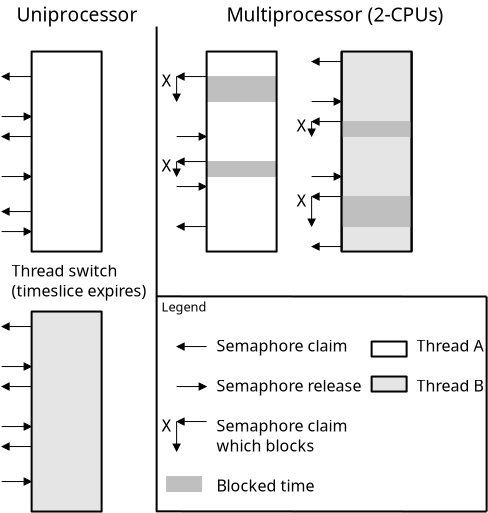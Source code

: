 <?xml version="1.0" encoding="UTF-8"?>
<dia:diagram xmlns:dia="http://www.lysator.liu.se/~alla/dia/">
  <dia:layer name="Background" visible="true">
    <dia:object type="Standard - Box" version="0" id="O0">
      <dia:attribute name="obj_pos">
        <dia:point val="12.5,7.5"/>
      </dia:attribute>
      <dia:attribute name="obj_bb">
        <dia:rectangle val="12.5,7.5;16,8.75"/>
      </dia:attribute>
      <dia:attribute name="elem_corner">
        <dia:point val="12.5,7.5"/>
      </dia:attribute>
      <dia:attribute name="elem_width">
        <dia:real val="3.5"/>
      </dia:attribute>
      <dia:attribute name="elem_height">
        <dia:real val="1.25"/>
      </dia:attribute>
      <dia:attribute name="border_width">
        <dia:real val="0"/>
      </dia:attribute>
      <dia:attribute name="border_color">
        <dia:color val="#bfbfbf"/>
      </dia:attribute>
      <dia:attribute name="inner_color">
        <dia:color val="#bfbfbf"/>
      </dia:attribute>
      <dia:attribute name="show_background">
        <dia:boolean val="true"/>
      </dia:attribute>
      <dia:attribute name="corner_radius">
        <dia:real val="1.175e-39"/>
      </dia:attribute>
    </dia:object>
    <dia:object type="Standard - Box" version="0" id="O1">
      <dia:attribute name="obj_pos">
        <dia:point val="3.75,6.25"/>
      </dia:attribute>
      <dia:attribute name="obj_bb">
        <dia:rectangle val="3.7,6.2;7.3,16.3"/>
      </dia:attribute>
      <dia:attribute name="elem_corner">
        <dia:point val="3.75,6.25"/>
      </dia:attribute>
      <dia:attribute name="elem_width">
        <dia:real val="3.5"/>
      </dia:attribute>
      <dia:attribute name="elem_height">
        <dia:real val="10"/>
      </dia:attribute>
      <dia:attribute name="inner_color">
        <dia:color val="#e5e5e5"/>
      </dia:attribute>
      <dia:attribute name="show_background">
        <dia:boolean val="false"/>
      </dia:attribute>
      <dia:attribute name="corner_radius">
        <dia:real val="1.175e-39"/>
      </dia:attribute>
    </dia:object>
    <dia:object type="Standard - Box" version="0" id="O2">
      <dia:attribute name="obj_pos">
        <dia:point val="3.75,19.25"/>
      </dia:attribute>
      <dia:attribute name="obj_bb">
        <dia:rectangle val="3.7,19.2;7.3,29.3"/>
      </dia:attribute>
      <dia:attribute name="elem_corner">
        <dia:point val="3.75,19.25"/>
      </dia:attribute>
      <dia:attribute name="elem_width">
        <dia:real val="3.5"/>
      </dia:attribute>
      <dia:attribute name="elem_height">
        <dia:real val="10"/>
      </dia:attribute>
      <dia:attribute name="inner_color">
        <dia:color val="#e5e5e5"/>
      </dia:attribute>
      <dia:attribute name="show_background">
        <dia:boolean val="true"/>
      </dia:attribute>
      <dia:attribute name="corner_radius">
        <dia:real val="1.175e-39"/>
      </dia:attribute>
    </dia:object>
    <dia:object type="Standard - Line" version="0" id="O3">
      <dia:attribute name="obj_pos">
        <dia:point val="3.75,7.5"/>
      </dia:attribute>
      <dia:attribute name="obj_bb">
        <dia:rectangle val="2.225,7.15;3.775,7.85"/>
      </dia:attribute>
      <dia:attribute name="conn_endpoints">
        <dia:point val="3.75,7.5"/>
        <dia:point val="2.25,7.5"/>
      </dia:attribute>
      <dia:attribute name="numcp">
        <dia:int val="1"/>
      </dia:attribute>
      <dia:attribute name="line_width">
        <dia:real val="0.05"/>
      </dia:attribute>
      <dia:attribute name="end_arrow">
        <dia:enum val="3"/>
      </dia:attribute>
      <dia:attribute name="end_arrow_length">
        <dia:real val="0.35"/>
      </dia:attribute>
      <dia:attribute name="end_arrow_width">
        <dia:real val="0.35"/>
      </dia:attribute>
    </dia:object>
    <dia:object type="Standard - Line" version="0" id="O4">
      <dia:attribute name="obj_pos">
        <dia:point val="2.25,9.5"/>
      </dia:attribute>
      <dia:attribute name="obj_bb">
        <dia:rectangle val="2.225,9.15;3.775,9.85"/>
      </dia:attribute>
      <dia:attribute name="conn_endpoints">
        <dia:point val="2.25,9.5"/>
        <dia:point val="3.75,9.5"/>
      </dia:attribute>
      <dia:attribute name="numcp">
        <dia:int val="1"/>
      </dia:attribute>
      <dia:attribute name="line_width">
        <dia:real val="0.05"/>
      </dia:attribute>
      <dia:attribute name="end_arrow">
        <dia:enum val="3"/>
      </dia:attribute>
      <dia:attribute name="end_arrow_length">
        <dia:real val="0.35"/>
      </dia:attribute>
      <dia:attribute name="end_arrow_width">
        <dia:real val="0.35"/>
      </dia:attribute>
    </dia:object>
    <dia:object type="Standard - Line" version="0" id="O5">
      <dia:attribute name="obj_pos">
        <dia:point val="3.75,10.5"/>
      </dia:attribute>
      <dia:attribute name="obj_bb">
        <dia:rectangle val="2.225,10.15;3.775,10.85"/>
      </dia:attribute>
      <dia:attribute name="conn_endpoints">
        <dia:point val="3.75,10.5"/>
        <dia:point val="2.25,10.5"/>
      </dia:attribute>
      <dia:attribute name="numcp">
        <dia:int val="1"/>
      </dia:attribute>
      <dia:attribute name="line_width">
        <dia:real val="0.05"/>
      </dia:attribute>
      <dia:attribute name="end_arrow">
        <dia:enum val="3"/>
      </dia:attribute>
      <dia:attribute name="end_arrow_length">
        <dia:real val="0.35"/>
      </dia:attribute>
      <dia:attribute name="end_arrow_width">
        <dia:real val="0.35"/>
      </dia:attribute>
    </dia:object>
    <dia:object type="Standard - Line" version="0" id="O6">
      <dia:attribute name="obj_pos">
        <dia:point val="2.25,12.5"/>
      </dia:attribute>
      <dia:attribute name="obj_bb">
        <dia:rectangle val="2.225,12.15;3.775,12.85"/>
      </dia:attribute>
      <dia:attribute name="conn_endpoints">
        <dia:point val="2.25,12.5"/>
        <dia:point val="3.75,12.5"/>
      </dia:attribute>
      <dia:attribute name="numcp">
        <dia:int val="1"/>
      </dia:attribute>
      <dia:attribute name="line_width">
        <dia:real val="0.05"/>
      </dia:attribute>
      <dia:attribute name="end_arrow">
        <dia:enum val="3"/>
      </dia:attribute>
      <dia:attribute name="end_arrow_length">
        <dia:real val="0.35"/>
      </dia:attribute>
      <dia:attribute name="end_arrow_width">
        <dia:real val="0.35"/>
      </dia:attribute>
    </dia:object>
    <dia:object type="Standard - Line" version="0" id="O7">
      <dia:attribute name="obj_pos">
        <dia:point val="3.75,14.25"/>
      </dia:attribute>
      <dia:attribute name="obj_bb">
        <dia:rectangle val="2.225,13.9;3.775,14.6"/>
      </dia:attribute>
      <dia:attribute name="conn_endpoints">
        <dia:point val="3.75,14.25"/>
        <dia:point val="2.25,14.25"/>
      </dia:attribute>
      <dia:attribute name="numcp">
        <dia:int val="1"/>
      </dia:attribute>
      <dia:attribute name="line_width">
        <dia:real val="0.05"/>
      </dia:attribute>
      <dia:attribute name="end_arrow">
        <dia:enum val="3"/>
      </dia:attribute>
      <dia:attribute name="end_arrow_length">
        <dia:real val="0.35"/>
      </dia:attribute>
      <dia:attribute name="end_arrow_width">
        <dia:real val="0.35"/>
      </dia:attribute>
    </dia:object>
    <dia:object type="Standard - Line" version="0" id="O8">
      <dia:attribute name="obj_pos">
        <dia:point val="10,5"/>
      </dia:attribute>
      <dia:attribute name="obj_bb">
        <dia:rectangle val="9.95,4.95;10.05,29.3"/>
      </dia:attribute>
      <dia:attribute name="conn_endpoints">
        <dia:point val="10,5"/>
        <dia:point val="10,29.25"/>
      </dia:attribute>
      <dia:attribute name="numcp">
        <dia:int val="1"/>
      </dia:attribute>
    </dia:object>
    <dia:object type="Standard - Line" version="0" id="O9">
      <dia:attribute name="obj_pos">
        <dia:point val="3.75,20"/>
      </dia:attribute>
      <dia:attribute name="obj_bb">
        <dia:rectangle val="2.225,19.65;3.775,20.35"/>
      </dia:attribute>
      <dia:attribute name="conn_endpoints">
        <dia:point val="3.75,20"/>
        <dia:point val="2.25,20"/>
      </dia:attribute>
      <dia:attribute name="numcp">
        <dia:int val="1"/>
      </dia:attribute>
      <dia:attribute name="line_width">
        <dia:real val="0.05"/>
      </dia:attribute>
      <dia:attribute name="end_arrow">
        <dia:enum val="3"/>
      </dia:attribute>
      <dia:attribute name="end_arrow_length">
        <dia:real val="0.35"/>
      </dia:attribute>
      <dia:attribute name="end_arrow_width">
        <dia:real val="0.35"/>
      </dia:attribute>
    </dia:object>
    <dia:object type="Standard - Line" version="0" id="O10">
      <dia:attribute name="obj_pos">
        <dia:point val="2.25,22"/>
      </dia:attribute>
      <dia:attribute name="obj_bb">
        <dia:rectangle val="2.225,21.65;3.775,22.35"/>
      </dia:attribute>
      <dia:attribute name="conn_endpoints">
        <dia:point val="2.25,22"/>
        <dia:point val="3.75,22"/>
      </dia:attribute>
      <dia:attribute name="numcp">
        <dia:int val="1"/>
      </dia:attribute>
      <dia:attribute name="line_width">
        <dia:real val="0.05"/>
      </dia:attribute>
      <dia:attribute name="end_arrow">
        <dia:enum val="3"/>
      </dia:attribute>
      <dia:attribute name="end_arrow_length">
        <dia:real val="0.35"/>
      </dia:attribute>
      <dia:attribute name="end_arrow_width">
        <dia:real val="0.35"/>
      </dia:attribute>
    </dia:object>
    <dia:object type="Standard - Line" version="0" id="O11">
      <dia:attribute name="obj_pos">
        <dia:point val="3.75,23"/>
      </dia:attribute>
      <dia:attribute name="obj_bb">
        <dia:rectangle val="2.225,22.65;3.775,23.35"/>
      </dia:attribute>
      <dia:attribute name="conn_endpoints">
        <dia:point val="3.75,23"/>
        <dia:point val="2.25,23"/>
      </dia:attribute>
      <dia:attribute name="numcp">
        <dia:int val="1"/>
      </dia:attribute>
      <dia:attribute name="line_width">
        <dia:real val="0.05"/>
      </dia:attribute>
      <dia:attribute name="end_arrow">
        <dia:enum val="3"/>
      </dia:attribute>
      <dia:attribute name="end_arrow_length">
        <dia:real val="0.35"/>
      </dia:attribute>
      <dia:attribute name="end_arrow_width">
        <dia:real val="0.35"/>
      </dia:attribute>
    </dia:object>
    <dia:object type="Standard - Line" version="0" id="O12">
      <dia:attribute name="obj_pos">
        <dia:point val="2.25,25"/>
      </dia:attribute>
      <dia:attribute name="obj_bb">
        <dia:rectangle val="2.225,24.65;3.775,25.35"/>
      </dia:attribute>
      <dia:attribute name="conn_endpoints">
        <dia:point val="2.25,25"/>
        <dia:point val="3.75,25"/>
      </dia:attribute>
      <dia:attribute name="numcp">
        <dia:int val="1"/>
      </dia:attribute>
      <dia:attribute name="line_width">
        <dia:real val="0.05"/>
      </dia:attribute>
      <dia:attribute name="end_arrow">
        <dia:enum val="3"/>
      </dia:attribute>
      <dia:attribute name="end_arrow_length">
        <dia:real val="0.35"/>
      </dia:attribute>
      <dia:attribute name="end_arrow_width">
        <dia:real val="0.35"/>
      </dia:attribute>
    </dia:object>
    <dia:object type="Standard - Line" version="0" id="O13">
      <dia:attribute name="obj_pos">
        <dia:point val="3.75,26"/>
      </dia:attribute>
      <dia:attribute name="obj_bb">
        <dia:rectangle val="2.225,25.65;3.775,26.35"/>
      </dia:attribute>
      <dia:attribute name="conn_endpoints">
        <dia:point val="3.75,26"/>
        <dia:point val="2.25,26"/>
      </dia:attribute>
      <dia:attribute name="numcp">
        <dia:int val="1"/>
      </dia:attribute>
      <dia:attribute name="line_width">
        <dia:real val="0.05"/>
      </dia:attribute>
      <dia:attribute name="end_arrow">
        <dia:enum val="3"/>
      </dia:attribute>
      <dia:attribute name="end_arrow_length">
        <dia:real val="0.35"/>
      </dia:attribute>
      <dia:attribute name="end_arrow_width">
        <dia:real val="0.35"/>
      </dia:attribute>
    </dia:object>
    <dia:object type="Standard - Box" version="0" id="O14">
      <dia:attribute name="obj_pos">
        <dia:point val="19.25,6.25"/>
      </dia:attribute>
      <dia:attribute name="obj_bb">
        <dia:rectangle val="19.2,6.2;22.8,16.3"/>
      </dia:attribute>
      <dia:attribute name="elem_corner">
        <dia:point val="19.25,6.25"/>
      </dia:attribute>
      <dia:attribute name="elem_width">
        <dia:real val="3.5"/>
      </dia:attribute>
      <dia:attribute name="elem_height">
        <dia:real val="10"/>
      </dia:attribute>
      <dia:attribute name="inner_color">
        <dia:color val="#e5e5e5"/>
      </dia:attribute>
      <dia:attribute name="show_background">
        <dia:boolean val="true"/>
      </dia:attribute>
      <dia:attribute name="corner_radius">
        <dia:real val="1.175e-39"/>
      </dia:attribute>
    </dia:object>
    <dia:object type="Standard - Line" version="0" id="O15">
      <dia:attribute name="obj_pos">
        <dia:point val="12.5,7.5"/>
      </dia:attribute>
      <dia:attribute name="obj_bb">
        <dia:rectangle val="10.975,7.15;12.525,7.85"/>
      </dia:attribute>
      <dia:attribute name="conn_endpoints">
        <dia:point val="12.5,7.5"/>
        <dia:point val="11,7.5"/>
      </dia:attribute>
      <dia:attribute name="numcp">
        <dia:int val="1"/>
      </dia:attribute>
      <dia:attribute name="line_width">
        <dia:real val="0.05"/>
      </dia:attribute>
      <dia:attribute name="end_arrow">
        <dia:enum val="3"/>
      </dia:attribute>
      <dia:attribute name="end_arrow_length">
        <dia:real val="0.35"/>
      </dia:attribute>
      <dia:attribute name="end_arrow_width">
        <dia:real val="0.35"/>
      </dia:attribute>
    </dia:object>
    <dia:object type="Standard - Line" version="0" id="O16">
      <dia:attribute name="obj_pos">
        <dia:point val="11,10.5"/>
      </dia:attribute>
      <dia:attribute name="obj_bb">
        <dia:rectangle val="10.975,10.15;12.525,10.85"/>
      </dia:attribute>
      <dia:attribute name="conn_endpoints">
        <dia:point val="11,10.5"/>
        <dia:point val="12.5,10.5"/>
      </dia:attribute>
      <dia:attribute name="numcp">
        <dia:int val="1"/>
      </dia:attribute>
      <dia:attribute name="line_width">
        <dia:real val="0.05"/>
      </dia:attribute>
      <dia:attribute name="end_arrow">
        <dia:enum val="3"/>
      </dia:attribute>
      <dia:attribute name="end_arrow_length">
        <dia:real val="0.35"/>
      </dia:attribute>
      <dia:attribute name="end_arrow_width">
        <dia:real val="0.35"/>
      </dia:attribute>
    </dia:object>
    <dia:object type="Standard - Line" version="0" id="O17">
      <dia:attribute name="obj_pos">
        <dia:point val="12.5,11.75"/>
      </dia:attribute>
      <dia:attribute name="obj_bb">
        <dia:rectangle val="10.975,11.4;12.525,12.1"/>
      </dia:attribute>
      <dia:attribute name="conn_endpoints">
        <dia:point val="12.5,11.75"/>
        <dia:point val="11,11.75"/>
      </dia:attribute>
      <dia:attribute name="numcp">
        <dia:int val="1"/>
      </dia:attribute>
      <dia:attribute name="line_width">
        <dia:real val="0.05"/>
      </dia:attribute>
      <dia:attribute name="end_arrow">
        <dia:enum val="3"/>
      </dia:attribute>
      <dia:attribute name="end_arrow_length">
        <dia:real val="0.35"/>
      </dia:attribute>
      <dia:attribute name="end_arrow_width">
        <dia:real val="0.35"/>
      </dia:attribute>
    </dia:object>
    <dia:object type="Standard - Line" version="0" id="O18">
      <dia:attribute name="obj_pos">
        <dia:point val="11,13"/>
      </dia:attribute>
      <dia:attribute name="obj_bb">
        <dia:rectangle val="10.975,12.65;12.525,13.35"/>
      </dia:attribute>
      <dia:attribute name="conn_endpoints">
        <dia:point val="11,13"/>
        <dia:point val="12.5,13"/>
      </dia:attribute>
      <dia:attribute name="numcp">
        <dia:int val="1"/>
      </dia:attribute>
      <dia:attribute name="line_width">
        <dia:real val="0.05"/>
      </dia:attribute>
      <dia:attribute name="end_arrow">
        <dia:enum val="3"/>
      </dia:attribute>
      <dia:attribute name="end_arrow_length">
        <dia:real val="0.35"/>
      </dia:attribute>
      <dia:attribute name="end_arrow_width">
        <dia:real val="0.35"/>
      </dia:attribute>
    </dia:object>
    <dia:object type="Standard - Line" version="0" id="O19">
      <dia:attribute name="obj_pos">
        <dia:point val="12.5,15"/>
      </dia:attribute>
      <dia:attribute name="obj_bb">
        <dia:rectangle val="10.975,14.65;12.525,15.35"/>
      </dia:attribute>
      <dia:attribute name="conn_endpoints">
        <dia:point val="12.5,15"/>
        <dia:point val="11,15"/>
      </dia:attribute>
      <dia:attribute name="numcp">
        <dia:int val="1"/>
      </dia:attribute>
      <dia:attribute name="line_width">
        <dia:real val="0.05"/>
      </dia:attribute>
      <dia:attribute name="end_arrow">
        <dia:enum val="3"/>
      </dia:attribute>
      <dia:attribute name="end_arrow_length">
        <dia:real val="0.35"/>
      </dia:attribute>
      <dia:attribute name="end_arrow_width">
        <dia:real val="0.35"/>
      </dia:attribute>
    </dia:object>
    <dia:object type="Standard - Line" version="0" id="O20">
      <dia:attribute name="obj_pos">
        <dia:point val="19.25,6.75"/>
      </dia:attribute>
      <dia:attribute name="obj_bb">
        <dia:rectangle val="17.725,6.4;19.275,7.1"/>
      </dia:attribute>
      <dia:attribute name="conn_endpoints">
        <dia:point val="19.25,6.75"/>
        <dia:point val="17.75,6.75"/>
      </dia:attribute>
      <dia:attribute name="numcp">
        <dia:int val="1"/>
      </dia:attribute>
      <dia:attribute name="line_width">
        <dia:real val="0.05"/>
      </dia:attribute>
      <dia:attribute name="end_arrow">
        <dia:enum val="3"/>
      </dia:attribute>
      <dia:attribute name="end_arrow_length">
        <dia:real val="0.35"/>
      </dia:attribute>
      <dia:attribute name="end_arrow_width">
        <dia:real val="0.35"/>
      </dia:attribute>
    </dia:object>
    <dia:object type="Standard - Line" version="0" id="O21">
      <dia:attribute name="obj_pos">
        <dia:point val="17.75,8.75"/>
      </dia:attribute>
      <dia:attribute name="obj_bb">
        <dia:rectangle val="17.725,8.4;19.275,9.1"/>
      </dia:attribute>
      <dia:attribute name="conn_endpoints">
        <dia:point val="17.75,8.75"/>
        <dia:point val="19.25,8.75"/>
      </dia:attribute>
      <dia:attribute name="numcp">
        <dia:int val="1"/>
      </dia:attribute>
      <dia:attribute name="line_width">
        <dia:real val="0.05"/>
      </dia:attribute>
      <dia:attribute name="end_arrow">
        <dia:enum val="3"/>
      </dia:attribute>
      <dia:attribute name="end_arrow_length">
        <dia:real val="0.35"/>
      </dia:attribute>
      <dia:attribute name="end_arrow_width">
        <dia:real val="0.35"/>
      </dia:attribute>
    </dia:object>
    <dia:object type="Standard - Line" version="0" id="O22">
      <dia:attribute name="obj_pos">
        <dia:point val="19.25,9.75"/>
      </dia:attribute>
      <dia:attribute name="obj_bb">
        <dia:rectangle val="17.725,9.4;19.275,10.1"/>
      </dia:attribute>
      <dia:attribute name="conn_endpoints">
        <dia:point val="19.25,9.75"/>
        <dia:point val="17.75,9.75"/>
      </dia:attribute>
      <dia:attribute name="numcp">
        <dia:int val="1"/>
      </dia:attribute>
      <dia:attribute name="line_width">
        <dia:real val="0.05"/>
      </dia:attribute>
      <dia:attribute name="end_arrow">
        <dia:enum val="3"/>
      </dia:attribute>
      <dia:attribute name="end_arrow_length">
        <dia:real val="0.35"/>
      </dia:attribute>
      <dia:attribute name="end_arrow_width">
        <dia:real val="0.35"/>
      </dia:attribute>
    </dia:object>
    <dia:object type="Standard - Line" version="0" id="O23">
      <dia:attribute name="obj_pos">
        <dia:point val="17.75,12.5"/>
      </dia:attribute>
      <dia:attribute name="obj_bb">
        <dia:rectangle val="17.725,12.15;19.275,12.85"/>
      </dia:attribute>
      <dia:attribute name="conn_endpoints">
        <dia:point val="17.75,12.5"/>
        <dia:point val="19.25,12.5"/>
      </dia:attribute>
      <dia:attribute name="numcp">
        <dia:int val="1"/>
      </dia:attribute>
      <dia:attribute name="line_width">
        <dia:real val="0.05"/>
      </dia:attribute>
      <dia:attribute name="end_arrow">
        <dia:enum val="3"/>
      </dia:attribute>
      <dia:attribute name="end_arrow_length">
        <dia:real val="0.35"/>
      </dia:attribute>
      <dia:attribute name="end_arrow_width">
        <dia:real val="0.35"/>
      </dia:attribute>
    </dia:object>
    <dia:object type="Standard - Line" version="0" id="O24">
      <dia:attribute name="obj_pos">
        <dia:point val="19.25,13.5"/>
      </dia:attribute>
      <dia:attribute name="obj_bb">
        <dia:rectangle val="17.725,13.15;19.275,13.85"/>
      </dia:attribute>
      <dia:attribute name="conn_endpoints">
        <dia:point val="19.25,13.5"/>
        <dia:point val="17.75,13.5"/>
      </dia:attribute>
      <dia:attribute name="numcp">
        <dia:int val="1"/>
      </dia:attribute>
      <dia:attribute name="line_width">
        <dia:real val="0.05"/>
      </dia:attribute>
      <dia:attribute name="end_arrow">
        <dia:enum val="3"/>
      </dia:attribute>
      <dia:attribute name="end_arrow_length">
        <dia:real val="0.35"/>
      </dia:attribute>
      <dia:attribute name="end_arrow_width">
        <dia:real val="0.35"/>
      </dia:attribute>
    </dia:object>
    <dia:object type="Standard - Line" version="0" id="O25">
      <dia:attribute name="obj_pos">
        <dia:point val="19.25,16"/>
      </dia:attribute>
      <dia:attribute name="obj_bb">
        <dia:rectangle val="17.725,15.65;19.275,16.35"/>
      </dia:attribute>
      <dia:attribute name="conn_endpoints">
        <dia:point val="19.25,16"/>
        <dia:point val="17.75,16"/>
      </dia:attribute>
      <dia:attribute name="numcp">
        <dia:int val="1"/>
      </dia:attribute>
      <dia:attribute name="line_width">
        <dia:real val="0.05"/>
      </dia:attribute>
      <dia:attribute name="end_arrow">
        <dia:enum val="3"/>
      </dia:attribute>
      <dia:attribute name="end_arrow_length">
        <dia:real val="0.35"/>
      </dia:attribute>
      <dia:attribute name="end_arrow_width">
        <dia:real val="0.35"/>
      </dia:attribute>
    </dia:object>
    <dia:object type="Standard - Line" version="0" id="O26">
      <dia:attribute name="obj_pos">
        <dia:point val="11,7.5"/>
      </dia:attribute>
      <dia:attribute name="obj_bb">
        <dia:rectangle val="10.65,7.475;11.35,8.775"/>
      </dia:attribute>
      <dia:attribute name="conn_endpoints">
        <dia:point val="11,7.5"/>
        <dia:point val="11,8.75"/>
      </dia:attribute>
      <dia:attribute name="numcp">
        <dia:int val="1"/>
      </dia:attribute>
      <dia:attribute name="line_width">
        <dia:real val="0.05"/>
      </dia:attribute>
      <dia:attribute name="end_arrow">
        <dia:enum val="3"/>
      </dia:attribute>
      <dia:attribute name="end_arrow_length">
        <dia:real val="0.35"/>
      </dia:attribute>
      <dia:attribute name="end_arrow_width">
        <dia:real val="0.35"/>
      </dia:attribute>
    </dia:object>
    <dia:object type="Standard - Line" version="0" id="O27">
      <dia:attribute name="obj_pos">
        <dia:point val="17.75,9.75"/>
      </dia:attribute>
      <dia:attribute name="obj_bb">
        <dia:rectangle val="17.4,9.725;18.1,10.525"/>
      </dia:attribute>
      <dia:attribute name="conn_endpoints">
        <dia:point val="17.75,9.75"/>
        <dia:point val="17.75,10.5"/>
      </dia:attribute>
      <dia:attribute name="numcp">
        <dia:int val="1"/>
      </dia:attribute>
      <dia:attribute name="line_width">
        <dia:real val="0.05"/>
      </dia:attribute>
      <dia:attribute name="end_arrow">
        <dia:enum val="3"/>
      </dia:attribute>
      <dia:attribute name="end_arrow_length">
        <dia:real val="0.35"/>
      </dia:attribute>
      <dia:attribute name="end_arrow_width">
        <dia:real val="0.35"/>
      </dia:attribute>
    </dia:object>
    <dia:object type="Standard - Text" version="0" id="O28">
      <dia:attribute name="obj_pos">
        <dia:point val="10.25,12.25"/>
      </dia:attribute>
      <dia:attribute name="obj_bb">
        <dia:rectangle val="10.227,11.527;10.7,12.795"/>
      </dia:attribute>
      <dia:attribute name="text">
        <dia:composite type="text">
          <dia:attribute name="string">
            <dia:string>#X#</dia:string>
          </dia:attribute>
          <dia:attribute name="font">
            <dia:font family="monospace" style="0" name="Courier"/>
          </dia:attribute>
          <dia:attribute name="height">
            <dia:real val="1"/>
          </dia:attribute>
          <dia:attribute name="pos">
            <dia:point val="10.25,12.25"/>
          </dia:attribute>
          <dia:attribute name="color">
            <dia:color val="#000000"/>
          </dia:attribute>
          <dia:attribute name="alignment">
            <dia:enum val="0"/>
          </dia:attribute>
        </dia:composite>
      </dia:attribute>
    </dia:object>
    <dia:object type="Standard - Line" version="0" id="O29">
      <dia:attribute name="obj_pos">
        <dia:point val="11,11.75"/>
      </dia:attribute>
      <dia:attribute name="obj_bb">
        <dia:rectangle val="10.65,11.725;11.35,12.525"/>
      </dia:attribute>
      <dia:attribute name="conn_endpoints">
        <dia:point val="11,11.75"/>
        <dia:point val="11,12.5"/>
      </dia:attribute>
      <dia:attribute name="numcp">
        <dia:int val="1"/>
      </dia:attribute>
      <dia:attribute name="line_width">
        <dia:real val="0.05"/>
      </dia:attribute>
      <dia:attribute name="end_arrow">
        <dia:enum val="3"/>
      </dia:attribute>
      <dia:attribute name="end_arrow_length">
        <dia:real val="0.35"/>
      </dia:attribute>
      <dia:attribute name="end_arrow_width">
        <dia:real val="0.35"/>
      </dia:attribute>
    </dia:object>
    <dia:object type="Standard - Line" version="0" id="O30">
      <dia:attribute name="obj_pos">
        <dia:point val="17.75,13.5"/>
      </dia:attribute>
      <dia:attribute name="obj_bb">
        <dia:rectangle val="17.4,13.475;18.1,15.025"/>
      </dia:attribute>
      <dia:attribute name="conn_endpoints">
        <dia:point val="17.75,13.5"/>
        <dia:point val="17.75,15"/>
      </dia:attribute>
      <dia:attribute name="numcp">
        <dia:int val="1"/>
      </dia:attribute>
      <dia:attribute name="line_width">
        <dia:real val="0.05"/>
      </dia:attribute>
      <dia:attribute name="end_arrow">
        <dia:enum val="3"/>
      </dia:attribute>
      <dia:attribute name="end_arrow_length">
        <dia:real val="0.35"/>
      </dia:attribute>
      <dia:attribute name="end_arrow_width">
        <dia:real val="0.35"/>
      </dia:attribute>
    </dia:object>
    <dia:object type="Standard - Box" version="0" id="O31">
      <dia:attribute name="obj_pos">
        <dia:point val="12.5,11.75"/>
      </dia:attribute>
      <dia:attribute name="obj_bb">
        <dia:rectangle val="12.5,11.75;16,12.5"/>
      </dia:attribute>
      <dia:attribute name="elem_corner">
        <dia:point val="12.5,11.75"/>
      </dia:attribute>
      <dia:attribute name="elem_width">
        <dia:real val="3.5"/>
      </dia:attribute>
      <dia:attribute name="elem_height">
        <dia:real val="0.75"/>
      </dia:attribute>
      <dia:attribute name="border_width">
        <dia:real val="0"/>
      </dia:attribute>
      <dia:attribute name="border_color">
        <dia:color val="#bfbfbf"/>
      </dia:attribute>
      <dia:attribute name="inner_color">
        <dia:color val="#bfbfbf"/>
      </dia:attribute>
      <dia:attribute name="show_background">
        <dia:boolean val="true"/>
      </dia:attribute>
      <dia:attribute name="corner_radius">
        <dia:real val="1.175e-39"/>
      </dia:attribute>
    </dia:object>
    <dia:object type="Standard - Box" version="0" id="O32">
      <dia:attribute name="obj_pos">
        <dia:point val="19.25,9.75"/>
      </dia:attribute>
      <dia:attribute name="obj_bb">
        <dia:rectangle val="19.25,9.75;22.75,10.5"/>
      </dia:attribute>
      <dia:attribute name="elem_corner">
        <dia:point val="19.25,9.75"/>
      </dia:attribute>
      <dia:attribute name="elem_width">
        <dia:real val="3.5"/>
      </dia:attribute>
      <dia:attribute name="elem_height">
        <dia:real val="0.75"/>
      </dia:attribute>
      <dia:attribute name="border_width">
        <dia:real val="0"/>
      </dia:attribute>
      <dia:attribute name="border_color">
        <dia:color val="#bfbfbf"/>
      </dia:attribute>
      <dia:attribute name="inner_color">
        <dia:color val="#bfbfbf"/>
      </dia:attribute>
      <dia:attribute name="show_background">
        <dia:boolean val="true"/>
      </dia:attribute>
      <dia:attribute name="corner_radius">
        <dia:real val="1.175e-39"/>
      </dia:attribute>
    </dia:object>
    <dia:object type="Standard - Box" version="0" id="O33">
      <dia:attribute name="obj_pos">
        <dia:point val="19.25,13.5"/>
      </dia:attribute>
      <dia:attribute name="obj_bb">
        <dia:rectangle val="19.25,13.5;22.75,15"/>
      </dia:attribute>
      <dia:attribute name="elem_corner">
        <dia:point val="19.25,13.5"/>
      </dia:attribute>
      <dia:attribute name="elem_width">
        <dia:real val="3.5"/>
      </dia:attribute>
      <dia:attribute name="elem_height">
        <dia:real val="1.5"/>
      </dia:attribute>
      <dia:attribute name="border_width">
        <dia:real val="0"/>
      </dia:attribute>
      <dia:attribute name="border_color">
        <dia:color val="#bfbfbf"/>
      </dia:attribute>
      <dia:attribute name="inner_color">
        <dia:color val="#bfbfbf"/>
      </dia:attribute>
      <dia:attribute name="show_background">
        <dia:boolean val="true"/>
      </dia:attribute>
      <dia:attribute name="corner_radius">
        <dia:real val="1.175e-39"/>
      </dia:attribute>
    </dia:object>
    <dia:object type="Standard - Line" version="0" id="O34">
      <dia:attribute name="obj_pos">
        <dia:point val="2.25,15.25"/>
      </dia:attribute>
      <dia:attribute name="obj_bb">
        <dia:rectangle val="2.225,14.9;3.775,15.6"/>
      </dia:attribute>
      <dia:attribute name="conn_endpoints">
        <dia:point val="2.25,15.25"/>
        <dia:point val="3.75,15.25"/>
      </dia:attribute>
      <dia:attribute name="numcp">
        <dia:int val="1"/>
      </dia:attribute>
      <dia:attribute name="line_width">
        <dia:real val="0.05"/>
      </dia:attribute>
      <dia:attribute name="end_arrow">
        <dia:enum val="3"/>
      </dia:attribute>
      <dia:attribute name="end_arrow_length">
        <dia:real val="0.35"/>
      </dia:attribute>
      <dia:attribute name="end_arrow_width">
        <dia:real val="0.35"/>
      </dia:attribute>
    </dia:object>
    <dia:object type="Standard - Line" version="0" id="O35">
      <dia:attribute name="obj_pos">
        <dia:point val="2.25,27.75"/>
      </dia:attribute>
      <dia:attribute name="obj_bb">
        <dia:rectangle val="2.225,27.4;3.775,28.1"/>
      </dia:attribute>
      <dia:attribute name="conn_endpoints">
        <dia:point val="2.25,27.75"/>
        <dia:point val="3.75,27.75"/>
      </dia:attribute>
      <dia:attribute name="numcp">
        <dia:int val="1"/>
      </dia:attribute>
      <dia:attribute name="line_width">
        <dia:real val="0.05"/>
      </dia:attribute>
      <dia:attribute name="end_arrow">
        <dia:enum val="3"/>
      </dia:attribute>
      <dia:attribute name="end_arrow_length">
        <dia:real val="0.35"/>
      </dia:attribute>
      <dia:attribute name="end_arrow_width">
        <dia:real val="0.35"/>
      </dia:attribute>
    </dia:object>
    <dia:object type="Standard - Text" version="0" id="O36">
      <dia:attribute name="obj_pos">
        <dia:point val="3,4.75"/>
      </dia:attribute>
      <dia:attribute name="obj_bb">
        <dia:rectangle val="3,3.873;8.777,5.405"/>
      </dia:attribute>
      <dia:attribute name="text">
        <dia:composite type="text">
          <dia:attribute name="string">
            <dia:string>#Uniprocessor#</dia:string>
          </dia:attribute>
          <dia:attribute name="font">
            <dia:font family="sans" style="0" name="Helvetica"/>
          </dia:attribute>
          <dia:attribute name="height">
            <dia:real val="1.2"/>
          </dia:attribute>
          <dia:attribute name="pos">
            <dia:point val="3,4.75"/>
          </dia:attribute>
          <dia:attribute name="color">
            <dia:color val="#000000"/>
          </dia:attribute>
          <dia:attribute name="alignment">
            <dia:enum val="0"/>
          </dia:attribute>
        </dia:composite>
      </dia:attribute>
    </dia:object>
    <dia:object type="Standard - Text" version="0" id="O37">
      <dia:attribute name="obj_pos">
        <dia:point val="13.5,4.75"/>
      </dia:attribute>
      <dia:attribute name="obj_bb">
        <dia:rectangle val="13.5,3.873;24.177,5.405"/>
      </dia:attribute>
      <dia:attribute name="text">
        <dia:composite type="text">
          <dia:attribute name="string">
            <dia:string>#Multiprocessor (2-CPUs)#</dia:string>
          </dia:attribute>
          <dia:attribute name="font">
            <dia:font family="sans" style="0" name="Helvetica"/>
          </dia:attribute>
          <dia:attribute name="height">
            <dia:real val="1.2"/>
          </dia:attribute>
          <dia:attribute name="pos">
            <dia:point val="13.5,4.75"/>
          </dia:attribute>
          <dia:attribute name="color">
            <dia:color val="#000000"/>
          </dia:attribute>
          <dia:attribute name="alignment">
            <dia:enum val="0"/>
          </dia:attribute>
        </dia:composite>
      </dia:attribute>
    </dia:object>
    <dia:object type="Standard - Line" version="0" id="O38">
      <dia:attribute name="obj_pos">
        <dia:point val="26.5,18.5"/>
      </dia:attribute>
      <dia:attribute name="obj_bb">
        <dia:rectangle val="9.92,18.44;26.55,18.55"/>
      </dia:attribute>
      <dia:attribute name="conn_endpoints">
        <dia:point val="26.5,18.5"/>
        <dia:point val="9.97,18.49"/>
      </dia:attribute>
      <dia:attribute name="numcp">
        <dia:int val="1"/>
      </dia:attribute>
    </dia:object>
    <dia:object type="Standard - Line" version="0" id="O39">
      <dia:attribute name="obj_pos">
        <dia:point val="12.5,21"/>
      </dia:attribute>
      <dia:attribute name="obj_bb">
        <dia:rectangle val="10.975,20.65;12.525,21.35"/>
      </dia:attribute>
      <dia:attribute name="conn_endpoints">
        <dia:point val="12.5,21"/>
        <dia:point val="11,21"/>
      </dia:attribute>
      <dia:attribute name="numcp">
        <dia:int val="1"/>
      </dia:attribute>
      <dia:attribute name="line_width">
        <dia:real val="0.05"/>
      </dia:attribute>
      <dia:attribute name="end_arrow">
        <dia:enum val="3"/>
      </dia:attribute>
      <dia:attribute name="end_arrow_length">
        <dia:real val="0.35"/>
      </dia:attribute>
      <dia:attribute name="end_arrow_width">
        <dia:real val="0.35"/>
      </dia:attribute>
    </dia:object>
    <dia:object type="Standard - Line" version="0" id="O40">
      <dia:attribute name="obj_pos">
        <dia:point val="11,23"/>
      </dia:attribute>
      <dia:attribute name="obj_bb">
        <dia:rectangle val="10.975,22.65;12.525,23.35"/>
      </dia:attribute>
      <dia:attribute name="conn_endpoints">
        <dia:point val="11,23"/>
        <dia:point val="12.5,23"/>
      </dia:attribute>
      <dia:attribute name="numcp">
        <dia:int val="1"/>
      </dia:attribute>
      <dia:attribute name="line_width">
        <dia:real val="0.05"/>
      </dia:attribute>
      <dia:attribute name="end_arrow">
        <dia:enum val="3"/>
      </dia:attribute>
      <dia:attribute name="end_arrow_length">
        <dia:real val="0.35"/>
      </dia:attribute>
      <dia:attribute name="end_arrow_width">
        <dia:real val="0.35"/>
      </dia:attribute>
    </dia:object>
    <dia:object type="Standard - Line" version="0" id="O41">
      <dia:attribute name="obj_pos">
        <dia:point val="12.5,24.75"/>
      </dia:attribute>
      <dia:attribute name="obj_bb">
        <dia:rectangle val="10.975,24.4;12.525,25.1"/>
      </dia:attribute>
      <dia:attribute name="conn_endpoints">
        <dia:point val="12.5,24.75"/>
        <dia:point val="11,24.75"/>
      </dia:attribute>
      <dia:attribute name="numcp">
        <dia:int val="1"/>
      </dia:attribute>
      <dia:attribute name="line_width">
        <dia:real val="0.05"/>
      </dia:attribute>
      <dia:attribute name="end_arrow">
        <dia:enum val="3"/>
      </dia:attribute>
      <dia:attribute name="end_arrow_length">
        <dia:real val="0.35"/>
      </dia:attribute>
      <dia:attribute name="end_arrow_width">
        <dia:real val="0.35"/>
      </dia:attribute>
    </dia:object>
    <dia:object type="Standard - Line" version="0" id="O42">
      <dia:attribute name="obj_pos">
        <dia:point val="11,24.75"/>
      </dia:attribute>
      <dia:attribute name="obj_bb">
        <dia:rectangle val="10.65,24.725;11.35,26.275"/>
      </dia:attribute>
      <dia:attribute name="conn_endpoints">
        <dia:point val="11,24.75"/>
        <dia:point val="11,26.25"/>
      </dia:attribute>
      <dia:attribute name="numcp">
        <dia:int val="1"/>
      </dia:attribute>
      <dia:attribute name="line_width">
        <dia:real val="0.05"/>
      </dia:attribute>
      <dia:attribute name="end_arrow">
        <dia:enum val="3"/>
      </dia:attribute>
      <dia:attribute name="end_arrow_length">
        <dia:real val="0.35"/>
      </dia:attribute>
      <dia:attribute name="end_arrow_width">
        <dia:real val="0.35"/>
      </dia:attribute>
    </dia:object>
    <dia:object type="Standard - Text" version="0" id="O43">
      <dia:attribute name="obj_pos">
        <dia:point val="13,21.25"/>
      </dia:attribute>
      <dia:attribute name="obj_bb">
        <dia:rectangle val="13,20.55;20.15,28.75"/>
      </dia:attribute>
      <dia:attribute name="text">
        <dia:composite type="text">
          <dia:attribute name="string">
            <dia:string>#Semaphore claim

Semaphore release

Semaphore claim
which blocks

Blocked time#</dia:string>
          </dia:attribute>
          <dia:attribute name="font">
            <dia:font family="sans" style="0" name="Helvetica"/>
          </dia:attribute>
          <dia:attribute name="height">
            <dia:real val="1"/>
          </dia:attribute>
          <dia:attribute name="pos">
            <dia:point val="13,21.25"/>
          </dia:attribute>
          <dia:attribute name="color">
            <dia:color val="#000000"/>
          </dia:attribute>
          <dia:attribute name="alignment">
            <dia:enum val="0"/>
          </dia:attribute>
        </dia:composite>
      </dia:attribute>
    </dia:object>
    <dia:object type="Standard - Box" version="0" id="O44">
      <dia:attribute name="obj_pos">
        <dia:point val="10.5,27.5"/>
      </dia:attribute>
      <dia:attribute name="obj_bb">
        <dia:rectangle val="10.5,27.5;12.25,28.25"/>
      </dia:attribute>
      <dia:attribute name="elem_corner">
        <dia:point val="10.5,27.5"/>
      </dia:attribute>
      <dia:attribute name="elem_width">
        <dia:real val="1.75"/>
      </dia:attribute>
      <dia:attribute name="elem_height">
        <dia:real val="0.75"/>
      </dia:attribute>
      <dia:attribute name="border_width">
        <dia:real val="0"/>
      </dia:attribute>
      <dia:attribute name="border_color">
        <dia:color val="#bfbfbf"/>
      </dia:attribute>
      <dia:attribute name="inner_color">
        <dia:color val="#bfbfbf"/>
      </dia:attribute>
      <dia:attribute name="show_background">
        <dia:boolean val="true"/>
      </dia:attribute>
      <dia:attribute name="corner_radius">
        <dia:real val="1.175e-39"/>
      </dia:attribute>
    </dia:object>
    <dia:object type="Standard - Line" version="0" id="O45">
      <dia:attribute name="obj_pos">
        <dia:point val="26.5,29.25"/>
      </dia:attribute>
      <dia:attribute name="obj_bb">
        <dia:rectangle val="9.92,29.19;26.55,29.3"/>
      </dia:attribute>
      <dia:attribute name="conn_endpoints">
        <dia:point val="26.5,29.25"/>
        <dia:point val="9.97,29.24"/>
      </dia:attribute>
      <dia:attribute name="numcp">
        <dia:int val="1"/>
      </dia:attribute>
    </dia:object>
    <dia:object type="Standard - Line" version="0" id="O46">
      <dia:attribute name="obj_pos">
        <dia:point val="26.5,18.5"/>
      </dia:attribute>
      <dia:attribute name="obj_bb">
        <dia:rectangle val="26.45,18.45;26.55,29.3"/>
      </dia:attribute>
      <dia:attribute name="conn_endpoints">
        <dia:point val="26.5,18.5"/>
        <dia:point val="26.5,29.25"/>
      </dia:attribute>
      <dia:attribute name="numcp">
        <dia:int val="1"/>
      </dia:attribute>
    </dia:object>
    <dia:object type="Standard - Text" version="0" id="O47">
      <dia:attribute name="obj_pos">
        <dia:point val="10.25,19.25"/>
      </dia:attribute>
      <dia:attribute name="obj_bb">
        <dia:rectangle val="10.25,18.7;12.55,19.65"/>
      </dia:attribute>
      <dia:attribute name="text">
        <dia:composite type="text">
          <dia:attribute name="string">
            <dia:string>#Legend#</dia:string>
          </dia:attribute>
          <dia:attribute name="font">
            <dia:font family="sans" style="0" name="Helvetica"/>
          </dia:attribute>
          <dia:attribute name="height">
            <dia:real val="0.8"/>
          </dia:attribute>
          <dia:attribute name="pos">
            <dia:point val="10.25,19.25"/>
          </dia:attribute>
          <dia:attribute name="color">
            <dia:color val="#000000"/>
          </dia:attribute>
          <dia:attribute name="alignment">
            <dia:enum val="0"/>
          </dia:attribute>
        </dia:composite>
      </dia:attribute>
    </dia:object>
    <dia:object type="Standard - Box" version="0" id="O48">
      <dia:attribute name="obj_pos">
        <dia:point val="20.75,20.75"/>
      </dia:attribute>
      <dia:attribute name="obj_bb">
        <dia:rectangle val="20.7,20.7;22.55,21.55"/>
      </dia:attribute>
      <dia:attribute name="elem_corner">
        <dia:point val="20.75,20.75"/>
      </dia:attribute>
      <dia:attribute name="elem_width">
        <dia:real val="1.75"/>
      </dia:attribute>
      <dia:attribute name="elem_height">
        <dia:real val="0.75"/>
      </dia:attribute>
      <dia:attribute name="show_background">
        <dia:boolean val="true"/>
      </dia:attribute>
      <dia:attribute name="corner_radius">
        <dia:real val="1.175e-39"/>
      </dia:attribute>
    </dia:object>
    <dia:object type="Standard - Text" version="0" id="O49">
      <dia:attribute name="obj_pos">
        <dia:point val="23,21.25"/>
      </dia:attribute>
      <dia:attribute name="obj_bb">
        <dia:rectangle val="23,20.55;26.3,23.75"/>
      </dia:attribute>
      <dia:attribute name="text">
        <dia:composite type="text">
          <dia:attribute name="string">
            <dia:string>#Thread A

Thread B#</dia:string>
          </dia:attribute>
          <dia:attribute name="font">
            <dia:font family="sans" style="0" name="Helvetica"/>
          </dia:attribute>
          <dia:attribute name="height">
            <dia:real val="1"/>
          </dia:attribute>
          <dia:attribute name="pos">
            <dia:point val="23,21.25"/>
          </dia:attribute>
          <dia:attribute name="color">
            <dia:color val="#000000"/>
          </dia:attribute>
          <dia:attribute name="alignment">
            <dia:enum val="0"/>
          </dia:attribute>
        </dia:composite>
      </dia:attribute>
    </dia:object>
    <dia:object type="Standard - Box" version="0" id="O50">
      <dia:attribute name="obj_pos">
        <dia:point val="20.75,22.5"/>
      </dia:attribute>
      <dia:attribute name="obj_bb">
        <dia:rectangle val="20.7,22.45;22.55,23.3"/>
      </dia:attribute>
      <dia:attribute name="elem_corner">
        <dia:point val="20.75,22.5"/>
      </dia:attribute>
      <dia:attribute name="elem_width">
        <dia:real val="1.75"/>
      </dia:attribute>
      <dia:attribute name="elem_height">
        <dia:real val="0.75"/>
      </dia:attribute>
      <dia:attribute name="inner_color">
        <dia:color val="#e5e5e5"/>
      </dia:attribute>
      <dia:attribute name="show_background">
        <dia:boolean val="true"/>
      </dia:attribute>
      <dia:attribute name="corner_radius">
        <dia:real val="1.175e-39"/>
      </dia:attribute>
    </dia:object>
    <dia:object type="Standard - Text" version="0" id="O51">
      <dia:attribute name="obj_pos">
        <dia:point val="2.75,17.5"/>
      </dia:attribute>
      <dia:attribute name="obj_bb">
        <dia:rectangle val="2.75,16.8;9.5,19"/>
      </dia:attribute>
      <dia:attribute name="text">
        <dia:composite type="text">
          <dia:attribute name="string">
            <dia:string>#Thread switch
(timeslice expires)#</dia:string>
          </dia:attribute>
          <dia:attribute name="font">
            <dia:font family="sans" style="0" name="Helvetica"/>
          </dia:attribute>
          <dia:attribute name="height">
            <dia:real val="1"/>
          </dia:attribute>
          <dia:attribute name="pos">
            <dia:point val="2.75,17.5"/>
          </dia:attribute>
          <dia:attribute name="color">
            <dia:color val="#000000"/>
          </dia:attribute>
          <dia:attribute name="alignment">
            <dia:enum val="0"/>
          </dia:attribute>
        </dia:composite>
      </dia:attribute>
    </dia:object>
    <dia:object type="Standard - Text" version="0" id="O52">
      <dia:attribute name="obj_pos">
        <dia:point val="10.25,8"/>
      </dia:attribute>
      <dia:attribute name="obj_bb">
        <dia:rectangle val="10.227,7.277;10.7,8.545"/>
      </dia:attribute>
      <dia:attribute name="text">
        <dia:composite type="text">
          <dia:attribute name="string">
            <dia:string>#X#</dia:string>
          </dia:attribute>
          <dia:attribute name="font">
            <dia:font family="monospace" style="0" name="Courier"/>
          </dia:attribute>
          <dia:attribute name="height">
            <dia:real val="1"/>
          </dia:attribute>
          <dia:attribute name="pos">
            <dia:point val="10.25,8"/>
          </dia:attribute>
          <dia:attribute name="color">
            <dia:color val="#000000"/>
          </dia:attribute>
          <dia:attribute name="alignment">
            <dia:enum val="0"/>
          </dia:attribute>
        </dia:composite>
      </dia:attribute>
    </dia:object>
    <dia:object type="Standard - Text" version="0" id="O53">
      <dia:attribute name="obj_pos">
        <dia:point val="17,10.25"/>
      </dia:attribute>
      <dia:attribute name="obj_bb">
        <dia:rectangle val="16.977,9.527;17.45,10.795"/>
      </dia:attribute>
      <dia:attribute name="text">
        <dia:composite type="text">
          <dia:attribute name="string">
            <dia:string>#X#</dia:string>
          </dia:attribute>
          <dia:attribute name="font">
            <dia:font family="monospace" style="0" name="Courier"/>
          </dia:attribute>
          <dia:attribute name="height">
            <dia:real val="1"/>
          </dia:attribute>
          <dia:attribute name="pos">
            <dia:point val="17,10.25"/>
          </dia:attribute>
          <dia:attribute name="color">
            <dia:color val="#000000"/>
          </dia:attribute>
          <dia:attribute name="alignment">
            <dia:enum val="0"/>
          </dia:attribute>
        </dia:composite>
      </dia:attribute>
    </dia:object>
    <dia:object type="Standard - Text" version="0" id="O54">
      <dia:attribute name="obj_pos">
        <dia:point val="17,14"/>
      </dia:attribute>
      <dia:attribute name="obj_bb">
        <dia:rectangle val="16.977,13.277;17.45,14.545"/>
      </dia:attribute>
      <dia:attribute name="text">
        <dia:composite type="text">
          <dia:attribute name="string">
            <dia:string>#X#</dia:string>
          </dia:attribute>
          <dia:attribute name="font">
            <dia:font family="monospace" style="0" name="Courier"/>
          </dia:attribute>
          <dia:attribute name="height">
            <dia:real val="1"/>
          </dia:attribute>
          <dia:attribute name="pos">
            <dia:point val="17,14"/>
          </dia:attribute>
          <dia:attribute name="color">
            <dia:color val="#000000"/>
          </dia:attribute>
          <dia:attribute name="alignment">
            <dia:enum val="0"/>
          </dia:attribute>
        </dia:composite>
      </dia:attribute>
    </dia:object>
    <dia:object type="Standard - Text" version="0" id="O55">
      <dia:attribute name="obj_pos">
        <dia:point val="10.25,25.25"/>
      </dia:attribute>
      <dia:attribute name="obj_bb">
        <dia:rectangle val="10.25,24.55;10.7,25.75"/>
      </dia:attribute>
      <dia:attribute name="text">
        <dia:composite type="text">
          <dia:attribute name="string">
            <dia:string>#X#</dia:string>
          </dia:attribute>
          <dia:attribute name="font">
            <dia:font family="monospace" style="0" name="Courier"/>
          </dia:attribute>
          <dia:attribute name="height">
            <dia:real val="1"/>
          </dia:attribute>
          <dia:attribute name="pos">
            <dia:point val="10.25,25.25"/>
          </dia:attribute>
          <dia:attribute name="color">
            <dia:color val="#000000"/>
          </dia:attribute>
          <dia:attribute name="alignment">
            <dia:enum val="0"/>
          </dia:attribute>
        </dia:composite>
      </dia:attribute>
    </dia:object>
    <dia:object type="Standard - Box" version="0" id="O56">
      <dia:attribute name="obj_pos">
        <dia:point val="12.5,6.25"/>
      </dia:attribute>
      <dia:attribute name="obj_bb">
        <dia:rectangle val="12.45,6.2;16.05,16.3"/>
      </dia:attribute>
      <dia:attribute name="elem_corner">
        <dia:point val="12.5,6.25"/>
      </dia:attribute>
      <dia:attribute name="elem_width">
        <dia:real val="3.5"/>
      </dia:attribute>
      <dia:attribute name="elem_height">
        <dia:real val="10"/>
      </dia:attribute>
      <dia:attribute name="inner_color">
        <dia:color val="#e5e5e5"/>
      </dia:attribute>
      <dia:attribute name="show_background">
        <dia:boolean val="false"/>
      </dia:attribute>
      <dia:attribute name="corner_radius">
        <dia:real val="1.175e-39"/>
      </dia:attribute>
    </dia:object>
    <dia:object type="Standard - Line" version="0" id="O57">
      <dia:attribute name="obj_pos">
        <dia:point val="22.75,16.25"/>
      </dia:attribute>
      <dia:attribute name="obj_bb">
        <dia:rectangle val="22.7,6.2;22.8,16.3"/>
      </dia:attribute>
      <dia:attribute name="conn_endpoints">
        <dia:point val="22.75,16.25"/>
        <dia:point val="22.75,6.25"/>
      </dia:attribute>
      <dia:attribute name="numcp">
        <dia:int val="1"/>
      </dia:attribute>
      <dia:connections>
        <dia:connection handle="0" to="O14" connection="7"/>
        <dia:connection handle="1" to="O14" connection="2"/>
      </dia:connections>
    </dia:object>
    <dia:object type="Standard - Line" version="0" id="O58">
      <dia:attribute name="obj_pos">
        <dia:point val="19.25,16.25"/>
      </dia:attribute>
      <dia:attribute name="obj_bb">
        <dia:rectangle val="19.2,6.2;19.3,16.3"/>
      </dia:attribute>
      <dia:attribute name="conn_endpoints">
        <dia:point val="19.25,16.25"/>
        <dia:point val="19.25,6.25"/>
      </dia:attribute>
      <dia:attribute name="numcp">
        <dia:int val="1"/>
      </dia:attribute>
      <dia:connections>
        <dia:connection handle="0" to="O14" connection="5"/>
        <dia:connection handle="1" to="O14" connection="0"/>
      </dia:connections>
    </dia:object>
  </dia:layer>
</dia:diagram>
